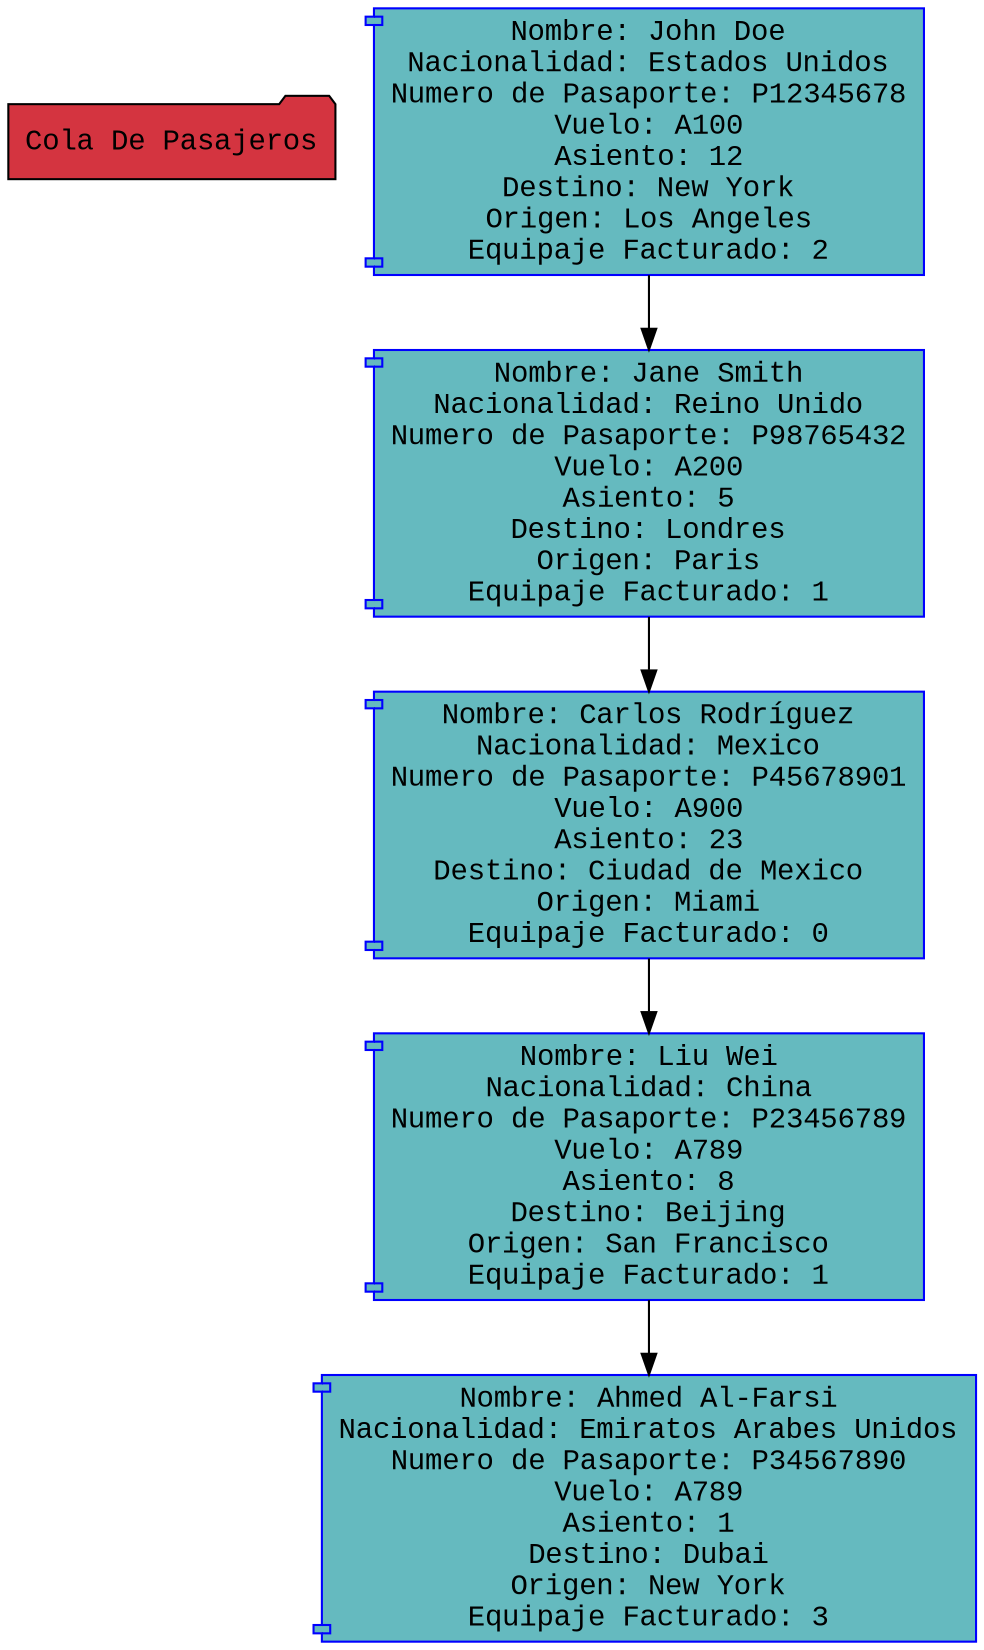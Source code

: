 digraph cola {
node [fontname="Courier New"];
node [shape=component, style=filled, color=blue, fillcolor="#65babf"];
"Node 0" [shape=folder, color=black, fillcolor="#d43440" label="Cola De Pasajeros"];
"Node 1" [label="Nombre: John Doe\nNacionalidad: Estados Unidos\nNumero de Pasaporte: P12345678\nVuelo: A100\nAsiento: 12\nDestino: New York\nOrigen: Los Angeles\nEquipaje Facturado: 2"];
"Node 2" [label="Nombre: Jane Smith\nNacionalidad: Reino Unido\nNumero de Pasaporte: P98765432\nVuelo: A200\nAsiento: 5\nDestino: Londres\nOrigen: Paris\nEquipaje Facturado: 1"];
"Node 1" -> "Node 2";
"Node 3" [label="Nombre: Carlos Rodríguez\nNacionalidad: Mexico\nNumero de Pasaporte: P45678901\nVuelo: A900\nAsiento: 23\nDestino: Ciudad de Mexico\nOrigen: Miami\nEquipaje Facturado: 0"];
"Node 2" -> "Node 3";
"Node 4" [label="Nombre: Liu Wei\nNacionalidad: China\nNumero de Pasaporte: P23456789\nVuelo: A789\nAsiento: 8\nDestino: Beijing\nOrigen: San Francisco\nEquipaje Facturado: 1"];
"Node 3" -> "Node 4";
"Node 5" [label="Nombre: Ahmed Al-Farsi\nNacionalidad: Emiratos Arabes Unidos\nNumero de Pasaporte: P34567890\nVuelo: A789\nAsiento: 1\nDestino: Dubai\nOrigen: New York\nEquipaje Facturado: 3"];
"Node 4" -> "Node 5";
}
